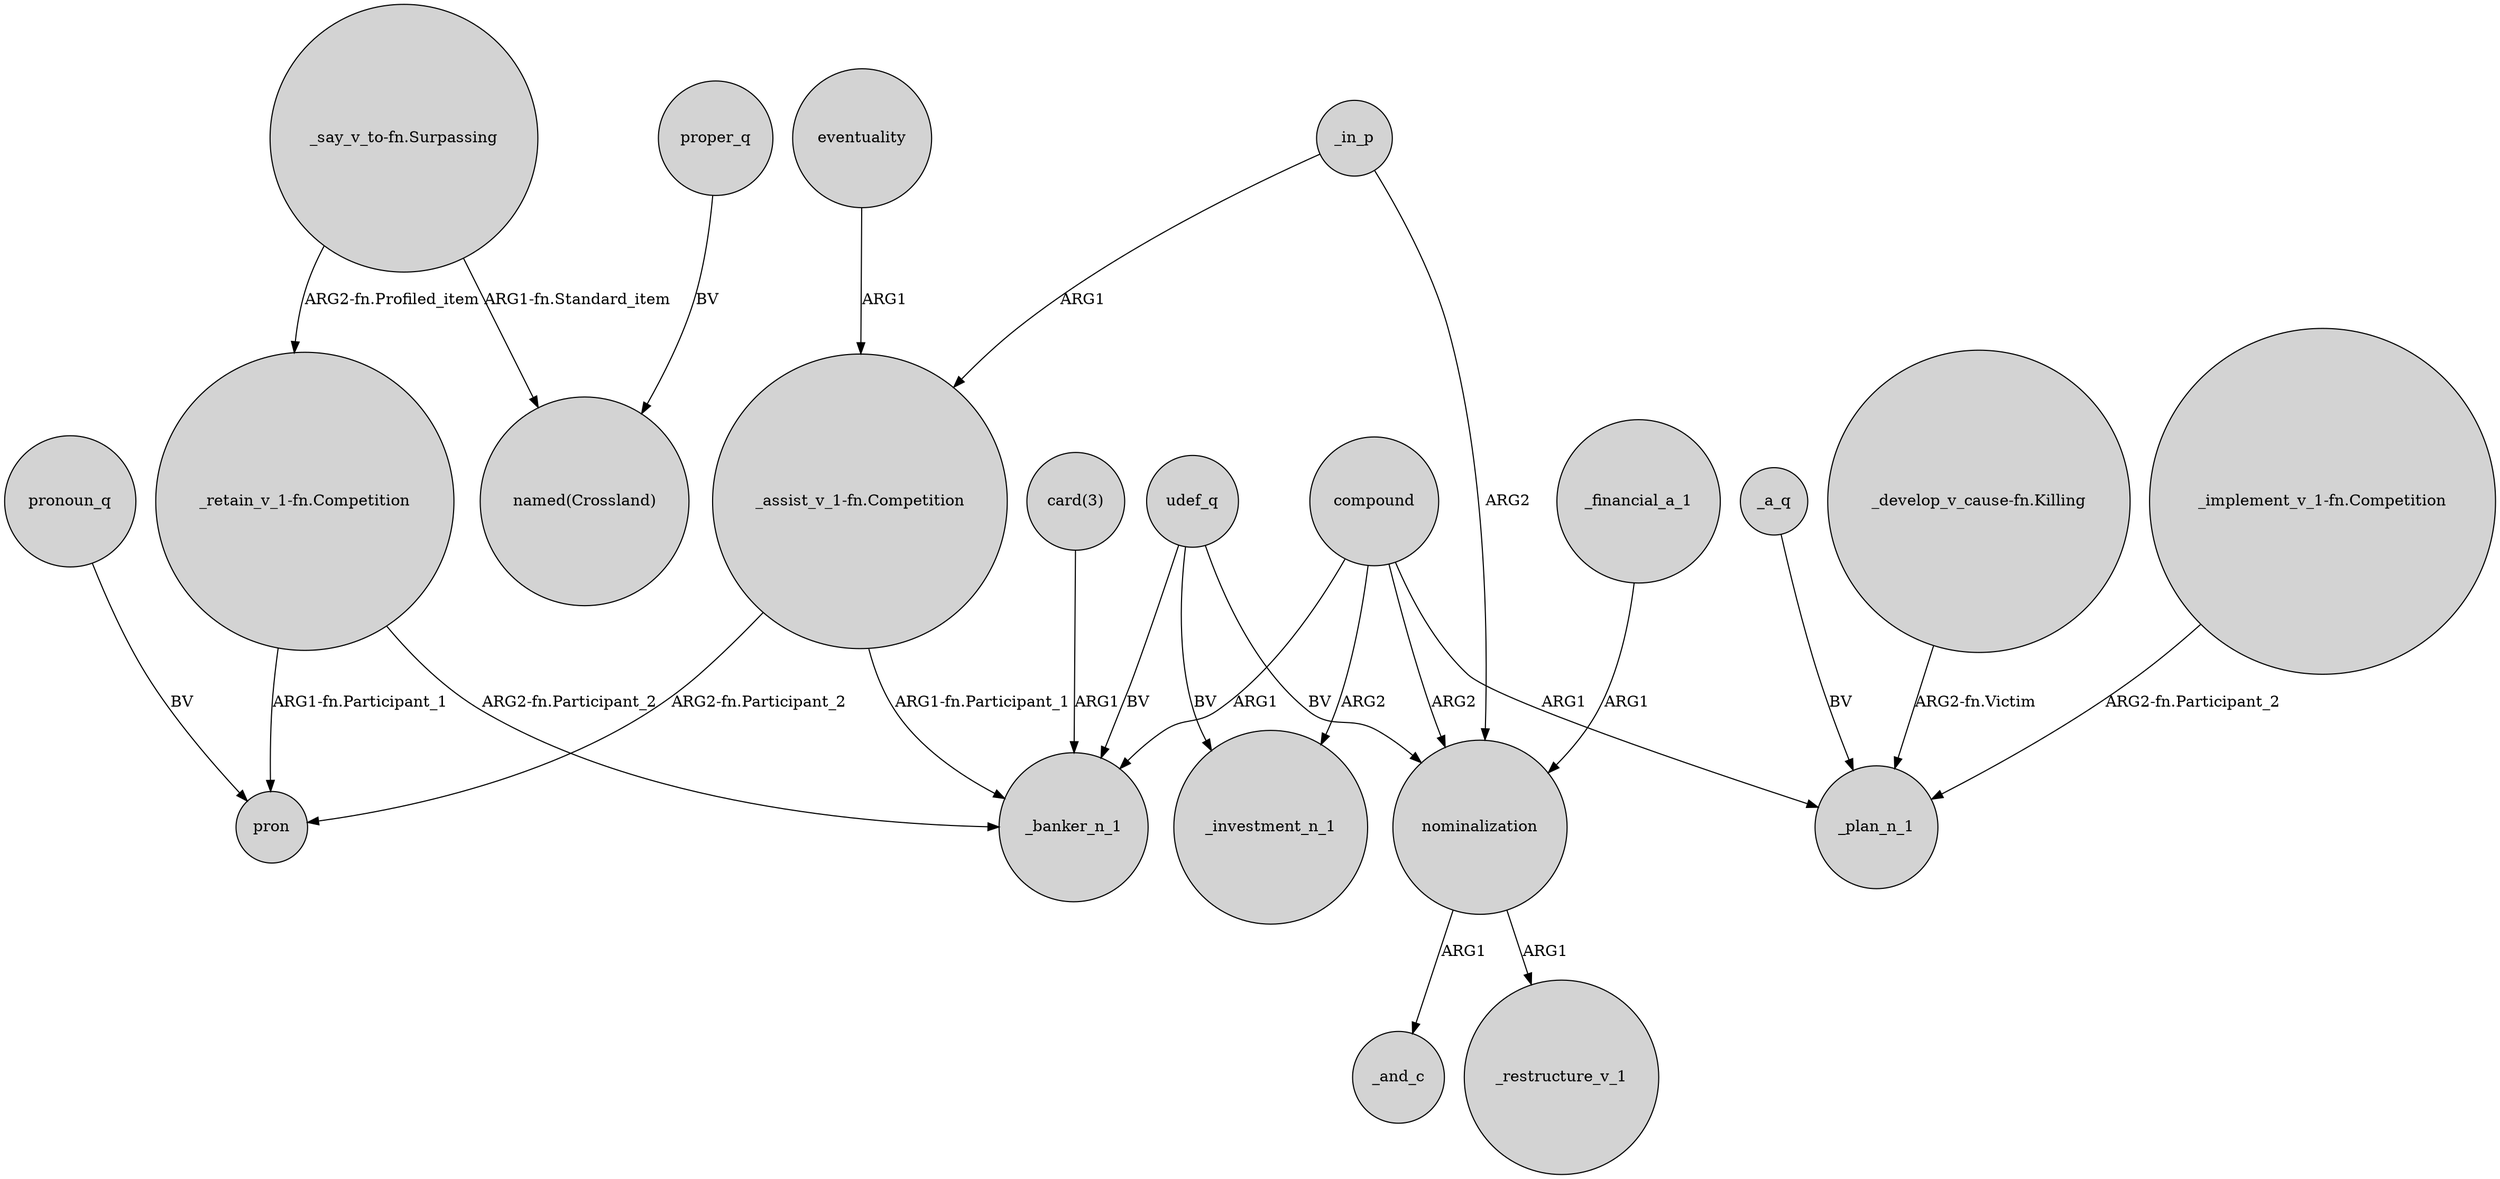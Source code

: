 digraph {
	node [shape=circle style=filled]
	"_implement_v_1-fn.Competition" -> _plan_n_1 [label="ARG2-fn.Participant_2"]
	"_assist_v_1-fn.Competition" -> _banker_n_1 [label="ARG1-fn.Participant_1"]
	compound -> _investment_n_1 [label=ARG2]
	udef_q -> nominalization [label=BV]
	_in_p -> "_assist_v_1-fn.Competition" [label=ARG1]
	nominalization -> _and_c [label=ARG1]
	compound -> nominalization [label=ARG2]
	"card(3)" -> _banker_n_1 [label=ARG1]
	pronoun_q -> pron [label=BV]
	_financial_a_1 -> nominalization [label=ARG1]
	nominalization -> _restructure_v_1 [label=ARG1]
	_a_q -> _plan_n_1 [label=BV]
	proper_q -> "named(Crossland)" [label=BV]
	eventuality -> "_assist_v_1-fn.Competition" [label=ARG1]
	udef_q -> _investment_n_1 [label=BV]
	compound -> _banker_n_1 [label=ARG1]
	"_assist_v_1-fn.Competition" -> pron [label="ARG2-fn.Participant_2"]
	"_retain_v_1-fn.Competition" -> _banker_n_1 [label="ARG2-fn.Participant_2"]
	"_develop_v_cause-fn.Killing" -> _plan_n_1 [label="ARG2-fn.Victim"]
	"_say_v_to-fn.Surpassing" -> "named(Crossland)" [label="ARG1-fn.Standard_item"]
	compound -> _plan_n_1 [label=ARG1]
	"_say_v_to-fn.Surpassing" -> "_retain_v_1-fn.Competition" [label="ARG2-fn.Profiled_item"]
	udef_q -> _banker_n_1 [label=BV]
	_in_p -> nominalization [label=ARG2]
	"_retain_v_1-fn.Competition" -> pron [label="ARG1-fn.Participant_1"]
}
